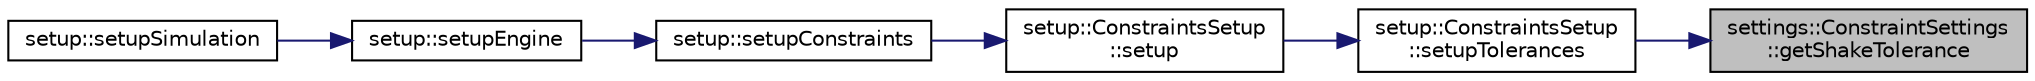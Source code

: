 digraph "settings::ConstraintSettings::getShakeTolerance"
{
 // LATEX_PDF_SIZE
  edge [fontname="Helvetica",fontsize="10",labelfontname="Helvetica",labelfontsize="10"];
  node [fontname="Helvetica",fontsize="10",shape=record];
  rankdir="RL";
  Node1 [label="settings::ConstraintSettings\l::getShakeTolerance",height=0.2,width=0.4,color="black", fillcolor="grey75", style="filled", fontcolor="black",tooltip=" "];
  Node1 -> Node2 [dir="back",color="midnightblue",fontsize="10",style="solid",fontname="Helvetica"];
  Node2 [label="setup::ConstraintsSetup\l::setupTolerances",height=0.2,width=0.4,color="black", fillcolor="white", style="filled",URL="$classsetup_1_1ConstraintsSetup.html#aad842b2b7acb00000b683b975b7253f7",tooltip="sets constraints tolerances"];
  Node2 -> Node3 [dir="back",color="midnightblue",fontsize="10",style="solid",fontname="Helvetica"];
  Node3 [label="setup::ConstraintsSetup\l::setup",height=0.2,width=0.4,color="black", fillcolor="white", style="filled",URL="$classsetup_1_1ConstraintsSetup.html#a4ee1a5580817fa5af58917d866431469",tooltip="sets constraints data in constraints object"];
  Node3 -> Node4 [dir="back",color="midnightblue",fontsize="10",style="solid",fontname="Helvetica"];
  Node4 [label="setup::setupConstraints",height=0.2,width=0.4,color="black", fillcolor="white", style="filled",URL="$namespacesetup.html#a4c05d45b03c990e339df0f3ccaecf44e",tooltip="constructs a new Constraints Setup:: Constraints Setup object and calls setup"];
  Node4 -> Node5 [dir="back",color="midnightblue",fontsize="10",style="solid",fontname="Helvetica"];
  Node5 [label="setup::setupEngine",height=0.2,width=0.4,color="black", fillcolor="white", style="filled",URL="$namespacesetup.html#aa83171046bbca205b3db6e0cd2dbc4e1",tooltip="setup the engine"];
  Node5 -> Node6 [dir="back",color="midnightblue",fontsize="10",style="solid",fontname="Helvetica"];
  Node6 [label="setup::setupSimulation",height=0.2,width=0.4,color="black", fillcolor="white", style="filled",URL="$namespacesetup.html#a1c000cdfa46aed7d8018017635915ae1",tooltip="setup the engine"];
}
